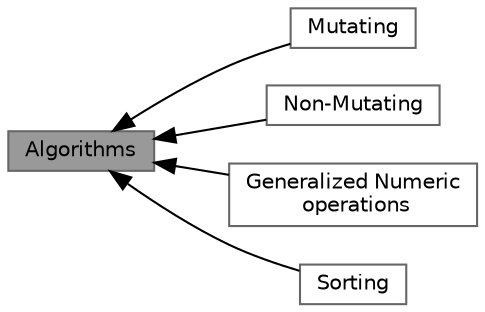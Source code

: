 digraph "Algorithms"
{
 // LATEX_PDF_SIZE
  bgcolor="transparent";
  edge [fontname=Helvetica,fontsize=10,labelfontname=Helvetica,labelfontsize=10];
  node [fontname=Helvetica,fontsize=10,shape=box,height=0.2,width=0.4];
  rankdir=LR;
  Node1 [id="Node000001",label="Algorithms",height=0.2,width=0.4,color="gray40", fillcolor="grey60", style="filled", fontcolor="black",tooltip=" "];
  Node2 [id="Node000002",label="Mutating",height=0.2,width=0.4,color="grey40", fillcolor="white", style="filled",URL="$group__mutating__algorithms.html",tooltip=" "];
  Node3 [id="Node000003",label="Non-Mutating",height=0.2,width=0.4,color="grey40", fillcolor="white", style="filled",URL="$group__non__mutating__algorithms.html",tooltip=" "];
  Node5 [id="Node000005",label="Generalized Numeric\l operations",height=0.2,width=0.4,color="grey40", fillcolor="white", style="filled",URL="$group__numeric__ops.html",tooltip=" "];
  Node4 [id="Node000004",label="Sorting",height=0.2,width=0.4,color="grey40", fillcolor="white", style="filled",URL="$group__sorting__algorithms.html",tooltip=" "];
  Node1->Node2 [shape=plaintext, dir="back", style="solid"];
  Node1->Node3 [shape=plaintext, dir="back", style="solid"];
  Node1->Node4 [shape=plaintext, dir="back", style="solid"];
  Node1->Node5 [shape=plaintext, dir="back", style="solid"];
}
